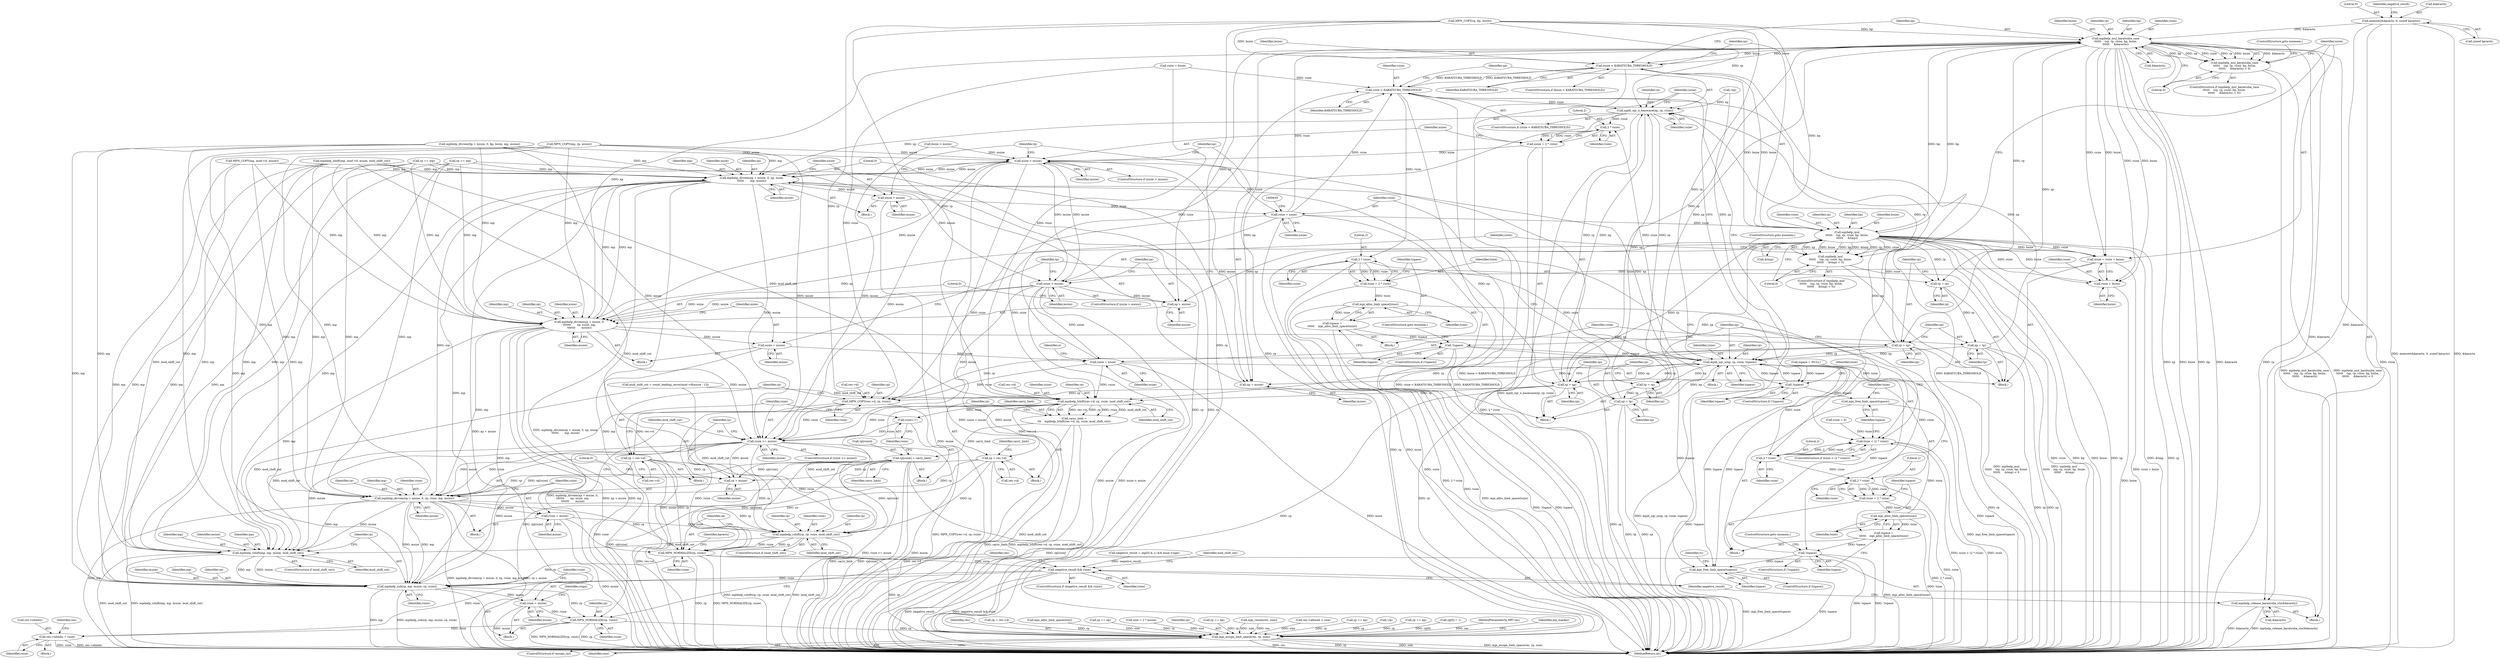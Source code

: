 digraph "0_linux_f5527fffff3f002b0a6b376163613b82f69de073@API" {
"1000491" [label="(Call,memset(&karactx, 0, sizeof karactx))"];
"1000661" [label="(Call,mpihelp_mul_karatsuba_case\n\t\t\t\t\t\t    (xp, rp, rsize, bp, bsize,\n\t\t\t\t\t\t     &karactx))"];
"1000640" [label="(Call,bsize < KARATSUBA_THRESHOLD)"];
"1000544" [label="(Call,rsize < KARATSUBA_THRESHOLD)"];
"1000547" [label="(Call,mpih_sqr_n_basecase(xp, rp, rsize))"];
"1000600" [label="(Call,2 * rsize)"];
"1000598" [label="(Call,xsize = 2 * rsize)"];
"1000604" [label="(Call,xsize > msize)"];
"1000608" [label="(Call,mpihelp_divrem(xp + msize, 0, xp, xsize,\n\t\t\t\t\t\t       mp, msize))"];
"1000617" [label="(Call,xsize = msize)"];
"1000629" [label="(Call,rsize = xsize)"];
"1000647" [label="(Call,mpihelp_mul\n\t\t\t\t\t\t    (xp, rp, rsize, bp, bsize,\n\t\t\t\t\t\t     &tmp))"];
"1000646" [label="(Call,mpihelp_mul\n\t\t\t\t\t\t    (xp, rp, rsize, bp, bsize,\n\t\t\t\t\t\t     &tmp) < 0)"];
"1000671" [label="(Call,xsize = rsize + bsize)"];
"1000677" [label="(Call,xsize > msize)"];
"1000681" [label="(Call,mpihelp_divrem(xp + msize, 0,\n\t\t\t\t\t\t\t       xp, xsize, mp,\n\t\t\t\t\t\t\t       msize))"];
"1000690" [label="(Call,xsize = msize)"];
"1000702" [label="(Call,rsize = xsize)"];
"1000730" [label="(Call,mpihelp_lshift(res->d, rp, rsize, mod_shift_cnt))"];
"1000728" [label="(Call,carry_limb =\n\t\t\t    mpihelp_lshift(res->d, rp, rsize, mod_shift_cnt))"];
"1000745" [label="(Call,rp[rsize] = carry_limb)"];
"1000770" [label="(Call,mpihelp_divrem(rp + msize, 0, rp, rsize, mp, msize))"];
"1000779" [label="(Call,rsize = msize)"];
"1000784" [label="(Call,mpihelp_rshift(rp, rp, rsize, mod_shift_cnt))"];
"1000789" [label="(Call,MPN_NORMALIZE(rp, rsize))"];
"1000796" [label="(Call,negative_result && rsize)"];
"1000807" [label="(Call,mpihelp_sub(rp, mp, msize, rp, rsize))"];
"1000813" [label="(Call,rsize = msize)"];
"1000819" [label="(Call,MPN_NORMALIZE(rp, rsize))"];
"1000822" [label="(Call,res->nlimbs = rsize)"];
"1000839" [label="(Call,mpi_assign_limb_space(res, rp, size))"];
"1000802" [label="(Call,mpihelp_rshift(mp, mp, msize, mod_shift_cnt))"];
"1000771" [label="(Call,rp + msize)"];
"1000737" [label="(Call,rp = res->d)"];
"1000750" [label="(Call,rsize++)"];
"1000766" [label="(Call,rsize >= msize)"];
"1000754" [label="(Call,MPN_COPY(res->d, rp, rsize))"];
"1000760" [label="(Call,rp = res->d)"];
"1000696" [label="(Call,rp = xp)"];
"1000593" [label="(Call,mpih_sqr_n(xp, rp, rsize, tspace))"];
"1000554" [label="(Call,!tspace)"];
"1000578" [label="(Call,mpi_free_limb_space(tspace))"];
"1000609" [label="(Call,xp + msize)"];
"1000620" [label="(Call,tp = rp)"];
"1000626" [label="(Call,xp = tp)"];
"1000623" [label="(Call,rp = xp)"];
"1000861" [label="(Call,mpi_free_limb_space(tspace))"];
"1000682" [label="(Call,xp + msize)"];
"1000673" [label="(Call,rsize + bsize)"];
"1000693" [label="(Call,tp = rp)"];
"1000699" [label="(Call,xp = tp)"];
"1000559" [label="(Call,2 * rsize)"];
"1000557" [label="(Call,tsize = 2 * rsize)"];
"1000564" [label="(Call,mpi_alloc_limb_space(tsize))"];
"1000562" [label="(Call,tspace =\n\t\t\t\t\t\t    mpi_alloc_limb_space(tsize))"];
"1000567" [label="(Call,!tspace)"];
"1000572" [label="(Call,tsize < (2 * rsize))"];
"1000574" [label="(Call,2 * rsize)"];
"1000582" [label="(Call,2 * rsize)"];
"1000580" [label="(Call,tsize = 2 * rsize)"];
"1000587" [label="(Call,mpi_alloc_limb_space(tsize))"];
"1000585" [label="(Call,tspace =\n\t\t\t\t\t\t    mpi_alloc_limb_space(tsize))"];
"1000590" [label="(Call,!tspace)"];
"1000660" [label="(Call,mpihelp_mul_karatsuba_case\n\t\t\t\t\t\t    (xp, rp, rsize, bp, bsize,\n\t\t\t\t\t\t     &karactx) < 0)"];
"1000792" [label="(Call,mpihelp_release_karatsuba_ctx(&karactx))"];
"1000809" [label="(Identifier,mp)"];
"1000494" [label="(Literal,0)"];
"1000568" [label="(Identifier,tspace)"];
"1000672" [label="(Identifier,xsize)"];
"1000586" [label="(Identifier,tspace)"];
"1000769" [label="(Block,)"];
"1000839" [label="(Call,mpi_assign_limb_space(res, rp, size))"];
"1000647" [label="(Call,mpihelp_mul\n\t\t\t\t\t\t    (xp, rp, rsize, bp, bsize,\n\t\t\t\t\t\t     &tmp))"];
"1000743" [label="(Identifier,carry_limb)"];
"1000674" [label="(Identifier,rsize)"];
"1000488" [label="(Call,!xp)"];
"1000792" [label="(Call,mpihelp_release_karatsuba_ctx(&karactx))"];
"1000614" [label="(Identifier,xsize)"];
"1000692" [label="(Identifier,msize)"];
"1000609" [label="(Call,xp + msize)"];
"1000540" [label="(Block,)"];
"1000749" [label="(Identifier,carry_limb)"];
"1000811" [label="(Identifier,rp)"];
"1000686" [label="(Identifier,xp)"];
"1000587" [label="(Call,mpi_alloc_limb_space(tsize))"];
"1000761" [label="(Identifier,rp)"];
"1000575" [label="(Literal,2)"];
"1000797" [label="(Identifier,negative_result)"];
"1000599" [label="(Identifier,xsize)"];
"1000440" [label="(Call,rp == mp)"];
"1000666" [label="(Identifier,bsize)"];
"1000678" [label="(Identifier,xsize)"];
"1000628" [label="(Identifier,tp)"];
"1000687" [label="(Identifier,xsize)"];
"1000694" [label="(Identifier,tp)"];
"1000683" [label="(Identifier,xp)"];
"1000728" [label="(Call,carry_limb =\n\t\t\t    mpihelp_lshift(res->d, rp, rsize, mod_shift_cnt))"];
"1000806" [label="(Identifier,mod_shift_cnt)"];
"1000596" [label="(Identifier,rsize)"];
"1000549" [label="(Identifier,rp)"];
"1000823" [label="(Call,res->nlimbs)"];
"1000374" [label="(Call,mpi_alloc_limb_space(size))"];
"1000556" [label="(Block,)"];
"1000676" [label="(ControlStructure,if (xsize > msize))"];
"1000564" [label="(Call,mpi_alloc_limb_space(tsize))"];
"1000782" [label="(ControlStructure,if (mod_shift_cnt))"];
"1000557" [label="(Call,tsize = 2 * rsize)"];
"1000758" [label="(Identifier,rp)"];
"1000703" [label="(Identifier,rsize)"];
"1000815" [label="(Identifier,msize)"];
"1000702" [label="(Call,rsize = xsize)"];
"1000681" [label="(Call,mpihelp_divrem(xp + msize, 0,\n\t\t\t\t\t\t\t       xp, xsize, mp,\n\t\t\t\t\t\t\t       msize))"];
"1000663" [label="(Identifier,rp)"];
"1000706" [label="(Identifier,e)"];
"1000421" [label="(Call,rp == ep)"];
"1000546" [label="(Identifier,KARATSUBA_THRESHOLD)"];
"1000645" [label="(ControlStructure,if (mpihelp_mul\n\t\t\t\t\t\t    (xp, rp, rsize, bp, bsize,\n\t\t\t\t\t\t     &tmp) < 0))"];
"1000819" [label="(Call,MPN_NORMALIZE(rp, rsize))"];
"1000730" [label="(Call,mpihelp_lshift(res->d, rp, rsize, mod_shift_cnt))"];
"1000608" [label="(Call,mpihelp_divrem(xp + msize, 0, xp, xsize,\n\t\t\t\t\t\t       mp, msize))"];
"1000798" [label="(Identifier,rsize)"];
"1000277" [label="(Call,MPN_COPY(mp, mod->d, msize))"];
"1000800" [label="(ControlStructure,if (mod_shift_cnt))"];
"1000626" [label="(Call,xp = tp)"];
"1000771" [label="(Call,rp + msize)"];
"1000794" [label="(Identifier,karactx)"];
"1000495" [label="(Call,sizeof karactx)"];
"1000689" [label="(Identifier,msize)"];
"1000183" [label="(Call,size = 2 * msize)"];
"1000639" [label="(ControlStructure,if (bsize < KARATSUBA_THRESHOLD))"];
"1000760" [label="(Call,rp = res->d)"];
"1000545" [label="(Identifier,rsize)"];
"1000804" [label="(Identifier,mp)"];
"1000572" [label="(Call,tsize < (2 * rsize))"];
"1000841" [label="(Identifier,rp)"];
"1000624" [label="(Identifier,rp)"];
"1000696" [label="(Call,rp = xp)"];
"1000400" [label="(Call,rp == bp)"];
"1000667" [label="(Call,&karactx)"];
"1000649" [label="(Identifier,rp)"];
"1000799" [label="(Block,)"];
"1000737" [label="(Call,rp = res->d)"];
"1000567" [label="(Call,!tspace)"];
"1000629" [label="(Call,rsize = xsize)"];
"1000814" [label="(Identifier,rsize)"];
"1000817" [label="(Identifier,rsign)"];
"1000700" [label="(Identifier,xp)"];
"1000595" [label="(Identifier,rp)"];
"1000560" [label="(Literal,2)"];
"1000768" [label="(Identifier,msize)"];
"1000801" [label="(Identifier,mod_shift_cnt)"];
"1000592" [label="(ControlStructure,goto enomem;)"];
"1000651" [label="(Identifier,bp)"];
"1000697" [label="(Identifier,rp)"];
"1000735" [label="(Identifier,rsize)"];
"1000774" [label="(Literal,0)"];
"1000611" [label="(Identifier,msize)"];
"1000580" [label="(Call,tsize = 2 * rsize)"];
"1000673" [label="(Call,rsize + bsize)"];
"1000790" [label="(Identifier,rp)"];
"1000491" [label="(Call,memset(&karactx, 0, sizeof karactx))"];
"1000294" [label="(Call,bsize > msize)"];
"1000604" [label="(Call,xsize > msize)"];
"1000269" [label="(Call,mpihelp_lshift(mp, mod->d, msize, mod_shift_cnt))"];
"1000699" [label="(Call,xp = tp)"];
"1000727" [label="(Block,)"];
"1000617" [label="(Call,xsize = msize)"];
"1000497" [label="(Call,negative_result = (ep[0] & 1) && base->sign)"];
"1000759" [label="(Identifier,rsize)"];
"1000573" [label="(Identifier,tsize)"];
"1000750" [label="(Call,rsize++)"];
"1000631" [label="(Identifier,xsize)"];
"1000786" [label="(Identifier,rp)"];
"1000820" [label="(Identifier,rp)"];
"1000387" [label="(Call,mpi_resize(res, size))"];
"1000613" [label="(Identifier,xp)"];
"1000864" [label="(Identifier,rc)"];
"1000691" [label="(Identifier,xsize)"];
"1000671" [label="(Call,xsize = rsize + bsize)"];
"1000659" [label="(ControlStructure,if (mpihelp_mul_karatsuba_case\n\t\t\t\t\t\t    (xp, rp, rsize, bp, bsize,\n\t\t\t\t\t\t     &karactx) < 0))"];
"1000783" [label="(Identifier,mod_shift_cnt)"];
"1000669" [label="(Literal,0)"];
"1000579" [label="(Identifier,tspace)"];
"1000353" [label="(Call,res->alloced < size)"];
"1000755" [label="(Call,res->d)"];
"1000598" [label="(Call,xsize = 2 * rsize)"];
"1000361" [label="(Call,rp == ep)"];
"1000377" [label="(Call,!rp)"];
"1000559" [label="(Call,2 * rsize)"];
"1000638" [label="(Block,)"];
"1000802" [label="(Call,mpihelp_rshift(mp, mp, msize, mod_shift_cnt))"];
"1000591" [label="(Identifier,tspace)"];
"1000660" [label="(Call,mpihelp_mul_karatsuba_case\n\t\t\t\t\t\t    (xp, rp, rsize, bp, bsize,\n\t\t\t\t\t\t     &karactx) < 0)"];
"1000767" [label="(Identifier,rsize)"];
"1000862" [label="(Identifier,tspace)"];
"1000368" [label="(Call,rp == bp)"];
"1000738" [label="(Identifier,rp)"];
"1000218" [label="(Call,rp[0] = 1)"];
"1000616" [label="(Identifier,msize)"];
"1000770" [label="(Call,mpihelp_divrem(rp + msize, 0, rp, rsize, mp, msize))"];
"1000620" [label="(Call,tp = rp)"];
"1000791" [label="(Identifier,rsize)"];
"1000765" [label="(ControlStructure,if (rsize >= msize))"];
"1000661" [label="(Call,mpihelp_mul_karatsuba_case\n\t\t\t\t\t\t    (xp, rp, rsize, bp, bsize,\n\t\t\t\t\t\t     &karactx))"];
"1000618" [label="(Identifier,xsize)"];
"1000607" [label="(Block,)"];
"1000653" [label="(Call,&tmp)"];
"1000824" [label="(Identifier,res)"];
"1000590" [label="(Call,!tspace)"];
"1000460" [label="(Call,MPN_COPY(rp, bp, bsize))"];
"1000577" [label="(Block,)"];
"1000656" [label="(ControlStructure,goto enomem;)"];
"1000775" [label="(Identifier,rp)"];
"1000808" [label="(Identifier,rp)"];
"1000693" [label="(Call,tp = rp)"];
"1000547" [label="(Call,mpih_sqr_n_basecase(xp, rp, rsize))"];
"1000842" [label="(Identifier,size)"];
"1000796" [label="(Call,negative_result && rsize)"];
"1000561" [label="(Identifier,rsize)"];
"1000563" [label="(Identifier,tspace)"];
"1000701" [label="(Identifier,tp)"];
"1000627" [label="(Identifier,xp)"];
"1000785" [label="(Identifier,rp)"];
"1000780" [label="(Identifier,rsize)"];
"1000552" [label="(Block,)"];
"1000582" [label="(Call,2 * rsize)"];
"1000120" [label="(MethodParameterIn,MPI res)"];
"1000682" [label="(Call,xp + msize)"];
"1000555" [label="(Identifier,tspace)"];
"1000777" [label="(Identifier,mp)"];
"1000739" [label="(Call,res->d)"];
"1000594" [label="(Identifier,xp)"];
"1000793" [label="(Call,&karactx)"];
"1000615" [label="(Identifier,mp)"];
"1000813" [label="(Call,rsize = msize)"];
"1000548" [label="(Identifier,xp)"];
"1000565" [label="(Identifier,tsize)"];
"1000456" [label="(Call,MPN_COPY(mp, rp, msize))"];
"1000646" [label="(Call,mpihelp_mul\n\t\t\t\t\t\t    (xp, rp, rsize, bp, bsize,\n\t\t\t\t\t\t     &tmp) < 0)"];
"1000734" [label="(Identifier,rp)"];
"1000679" [label="(Identifier,msize)"];
"1000605" [label="(Identifier,xsize)"];
"1000602" [label="(Identifier,rsize)"];
"1000731" [label="(Call,res->d)"];
"1000776" [label="(Identifier,rsize)"];
"1000844" [label="(Identifier,mp_marker)"];
"1000600" [label="(Call,2 * rsize)"];
"1000558" [label="(Identifier,tsize)"];
"1000578" [label="(Call,mpi_free_limb_space(tspace))"];
"1000744" [label="(Block,)"];
"1000766" [label="(Call,rsize >= msize)"];
"1000840" [label="(Identifier,res)"];
"1000576" [label="(Identifier,rsize)"];
"1000729" [label="(Identifier,carry_limb)"];
"1000619" [label="(Identifier,msize)"];
"1000603" [label="(ControlStructure,if (xsize > msize))"];
"1000316" [label="(Call,mpihelp_divrem(bp + msize, 0, bp, bsize, mp, msize))"];
"1000543" [label="(ControlStructure,if (rsize < KARATSUBA_THRESHOLD))"];
"1000588" [label="(Identifier,tsize)"];
"1000124" [label="(Block,)"];
"1000736" [label="(Identifier,mod_shift_cnt)"];
"1000621" [label="(Identifier,tp)"];
"1000807" [label="(Call,mpihelp_sub(rp, mp, msize, rp, rsize))"];
"1000641" [label="(Identifier,bsize)"];
"1000788" [label="(Identifier,mod_shift_cnt)"];
"1000803" [label="(Identifier,mp)"];
"1000630" [label="(Identifier,rsize)"];
"1000781" [label="(Identifier,msize)"];
"1000821" [label="(Identifier,rsize)"];
"1000670" [label="(ControlStructure,goto enomem;)"];
"1000652" [label="(Identifier,bsize)"];
"1000704" [label="(Identifier,xsize)"];
"1000784" [label="(Call,mpihelp_rshift(rp, rp, rsize, mod_shift_cnt))"];
"1000365" [label="(Call,rp == mp)"];
"1000569" [label="(ControlStructure,goto enomem;)"];
"1000574" [label="(Call,2 * rsize)"];
"1000684" [label="(Identifier,msize)"];
"1000778" [label="(Identifier,msize)"];
"1000498" [label="(Identifier,negative_result)"];
"1000553" [label="(ControlStructure,if (!tspace))"];
"1000544" [label="(Call,rsize < KARATSUBA_THRESHOLD)"];
"1000550" [label="(Identifier,rsize)"];
"1000805" [label="(Identifier,msize)"];
"1000685" [label="(Literal,0)"];
"1000583" [label="(Literal,2)"];
"1000677" [label="(Call,xsize > msize)"];
"1000779" [label="(Call,rsize = msize)"];
"1000492" [label="(Call,&karactx)"];
"1000581" [label="(Identifier,tsize)"];
"1000566" [label="(ControlStructure,if (!tspace))"];
"1000584" [label="(Identifier,rsize)"];
"1000675" [label="(Identifier,bsize)"];
"1000650" [label="(Identifier,rsize)"];
"1000745" [label="(Call,rp[rsize] = carry_limb)"];
"1000640" [label="(Call,bsize < KARATSUBA_THRESHOLD)"];
"1000198" [label="(Call,rp = res->d)"];
"1000789" [label="(Call,MPN_NORMALIZE(rp, rsize))"];
"1000606" [label="(Identifier,msize)"];
"1000859" [label="(ControlStructure,if (tspace))"];
"1000589" [label="(ControlStructure,if (!tspace))"];
"1000554" [label="(Call,!tspace)"];
"1000746" [label="(Call,rp[rsize])"];
"1000773" [label="(Identifier,msize)"];
"1000257" [label="(Call,mod_shift_cnt = count_leading_zeros(mod->d[msize - 1]))"];
"1000665" [label="(Identifier,bp)"];
"1000610" [label="(Identifier,xp)"];
"1000622" [label="(Identifier,rp)"];
"1000810" [label="(Identifier,msize)"];
"1000826" [label="(Identifier,rsize)"];
"1000623" [label="(Call,rp = xp)"];
"1000787" [label="(Identifier,rsize)"];
"1000593" [label="(Call,mpih_sqr_n(xp, rp, rsize, tspace))"];
"1000795" [label="(ControlStructure,if (negative_result && rsize))"];
"1000601" [label="(Literal,2)"];
"1000837" [label="(ControlStructure,if (assign_rp))"];
"1000762" [label="(Call,res->d)"];
"1000470" [label="(Block,)"];
"1000688" [label="(Identifier,mp)"];
"1000822" [label="(Call,res->nlimbs = rsize)"];
"1000751" [label="(Identifier,rsize)"];
"1000662" [label="(Identifier,xp)"];
"1000464" [label="(Call,rsize = bsize)"];
"1000812" [label="(Identifier,rsize)"];
"1000562" [label="(Call,tspace =\n\t\t\t\t\t\t    mpi_alloc_limb_space(tsize))"];
"1000753" [label="(Block,)"];
"1000829" [label="(Identifier,res)"];
"1000642" [label="(Identifier,KARATSUBA_THRESHOLD)"];
"1000772" [label="(Identifier,rp)"];
"1000865" [label="(MethodReturn,int)"];
"1000680" [label="(Block,)"];
"1000698" [label="(Identifier,xp)"];
"1000861" [label="(Call,mpi_free_limb_space(tspace))"];
"1000142" [label="(Call,tspace = NULL)"];
"1000625" [label="(Identifier,xp)"];
"1000571" [label="(ControlStructure,if (tsize < (2 * rsize)))"];
"1000597" [label="(Identifier,tspace)"];
"1000754" [label="(Call,MPN_COPY(res->d, rp, rsize))"];
"1000612" [label="(Literal,0)"];
"1000664" [label="(Identifier,rsize)"];
"1000695" [label="(Identifier,rp)"];
"1000165" [label="(Call,tsize = 0)"];
"1000690" [label="(Call,xsize = msize)"];
"1000585" [label="(Call,tspace =\n\t\t\t\t\t\t    mpi_alloc_limb_space(tsize))"];
"1000648" [label="(Identifier,xp)"];
"1000655" [label="(Literal,0)"];
"1000491" -> "1000470"  [label="AST: "];
"1000491" -> "1000495"  [label="CFG: "];
"1000492" -> "1000491"  [label="AST: "];
"1000494" -> "1000491"  [label="AST: "];
"1000495" -> "1000491"  [label="AST: "];
"1000498" -> "1000491"  [label="CFG: "];
"1000491" -> "1000865"  [label="DDG: memset(&karactx, 0, sizeof karactx)"];
"1000491" -> "1000865"  [label="DDG: &karactx"];
"1000491" -> "1000661"  [label="DDG: &karactx"];
"1000491" -> "1000792"  [label="DDG: &karactx"];
"1000661" -> "1000660"  [label="AST: "];
"1000661" -> "1000667"  [label="CFG: "];
"1000662" -> "1000661"  [label="AST: "];
"1000663" -> "1000661"  [label="AST: "];
"1000664" -> "1000661"  [label="AST: "];
"1000665" -> "1000661"  [label="AST: "];
"1000666" -> "1000661"  [label="AST: "];
"1000667" -> "1000661"  [label="AST: "];
"1000669" -> "1000661"  [label="CFG: "];
"1000661" -> "1000865"  [label="DDG: rp"];
"1000661" -> "1000865"  [label="DDG: rsize"];
"1000661" -> "1000865"  [label="DDG: xp"];
"1000661" -> "1000865"  [label="DDG: bsize"];
"1000661" -> "1000865"  [label="DDG: bp"];
"1000661" -> "1000865"  [label="DDG: &karactx"];
"1000661" -> "1000640"  [label="DDG: bsize"];
"1000661" -> "1000647"  [label="DDG: bp"];
"1000661" -> "1000660"  [label="DDG: &karactx"];
"1000661" -> "1000660"  [label="DDG: bp"];
"1000661" -> "1000660"  [label="DDG: xp"];
"1000661" -> "1000660"  [label="DDG: rsize"];
"1000661" -> "1000660"  [label="DDG: rp"];
"1000661" -> "1000660"  [label="DDG: bsize"];
"1000626" -> "1000661"  [label="DDG: xp"];
"1000623" -> "1000661"  [label="DDG: rp"];
"1000629" -> "1000661"  [label="DDG: rsize"];
"1000647" -> "1000661"  [label="DDG: bp"];
"1000460" -> "1000661"  [label="DDG: bp"];
"1000640" -> "1000661"  [label="DDG: bsize"];
"1000661" -> "1000671"  [label="DDG: rsize"];
"1000661" -> "1000671"  [label="DDG: bsize"];
"1000661" -> "1000673"  [label="DDG: rsize"];
"1000661" -> "1000673"  [label="DDG: bsize"];
"1000661" -> "1000681"  [label="DDG: xp"];
"1000661" -> "1000682"  [label="DDG: xp"];
"1000661" -> "1000693"  [label="DDG: rp"];
"1000661" -> "1000696"  [label="DDG: xp"];
"1000661" -> "1000792"  [label="DDG: &karactx"];
"1000661" -> "1000839"  [label="DDG: rp"];
"1000640" -> "1000639"  [label="AST: "];
"1000640" -> "1000642"  [label="CFG: "];
"1000641" -> "1000640"  [label="AST: "];
"1000642" -> "1000640"  [label="AST: "];
"1000648" -> "1000640"  [label="CFG: "];
"1000662" -> "1000640"  [label="CFG: "];
"1000640" -> "1000865"  [label="DDG: bsize < KARATSUBA_THRESHOLD"];
"1000640" -> "1000865"  [label="DDG: KARATSUBA_THRESHOLD"];
"1000640" -> "1000544"  [label="DDG: KARATSUBA_THRESHOLD"];
"1000647" -> "1000640"  [label="DDG: bsize"];
"1000460" -> "1000640"  [label="DDG: bsize"];
"1000544" -> "1000640"  [label="DDG: KARATSUBA_THRESHOLD"];
"1000640" -> "1000647"  [label="DDG: bsize"];
"1000544" -> "1000543"  [label="AST: "];
"1000544" -> "1000546"  [label="CFG: "];
"1000545" -> "1000544"  [label="AST: "];
"1000546" -> "1000544"  [label="AST: "];
"1000548" -> "1000544"  [label="CFG: "];
"1000555" -> "1000544"  [label="CFG: "];
"1000544" -> "1000865"  [label="DDG: KARATSUBA_THRESHOLD"];
"1000544" -> "1000865"  [label="DDG: rsize < KARATSUBA_THRESHOLD"];
"1000629" -> "1000544"  [label="DDG: rsize"];
"1000464" -> "1000544"  [label="DDG: rsize"];
"1000702" -> "1000544"  [label="DDG: rsize"];
"1000544" -> "1000547"  [label="DDG: rsize"];
"1000544" -> "1000559"  [label="DDG: rsize"];
"1000544" -> "1000574"  [label="DDG: rsize"];
"1000547" -> "1000543"  [label="AST: "];
"1000547" -> "1000550"  [label="CFG: "];
"1000548" -> "1000547"  [label="AST: "];
"1000549" -> "1000547"  [label="AST: "];
"1000550" -> "1000547"  [label="AST: "];
"1000599" -> "1000547"  [label="CFG: "];
"1000547" -> "1000865"  [label="DDG: mpih_sqr_n_basecase(xp, rp, rsize)"];
"1000699" -> "1000547"  [label="DDG: xp"];
"1000488" -> "1000547"  [label="DDG: xp"];
"1000626" -> "1000547"  [label="DDG: xp"];
"1000460" -> "1000547"  [label="DDG: rp"];
"1000696" -> "1000547"  [label="DDG: rp"];
"1000623" -> "1000547"  [label="DDG: rp"];
"1000547" -> "1000600"  [label="DDG: rsize"];
"1000547" -> "1000608"  [label="DDG: xp"];
"1000547" -> "1000609"  [label="DDG: xp"];
"1000547" -> "1000620"  [label="DDG: rp"];
"1000547" -> "1000623"  [label="DDG: xp"];
"1000600" -> "1000598"  [label="AST: "];
"1000600" -> "1000602"  [label="CFG: "];
"1000601" -> "1000600"  [label="AST: "];
"1000602" -> "1000600"  [label="AST: "];
"1000598" -> "1000600"  [label="CFG: "];
"1000600" -> "1000598"  [label="DDG: 2"];
"1000600" -> "1000598"  [label="DDG: rsize"];
"1000593" -> "1000600"  [label="DDG: rsize"];
"1000598" -> "1000540"  [label="AST: "];
"1000599" -> "1000598"  [label="AST: "];
"1000605" -> "1000598"  [label="CFG: "];
"1000598" -> "1000865"  [label="DDG: 2 * rsize"];
"1000598" -> "1000604"  [label="DDG: xsize"];
"1000604" -> "1000603"  [label="AST: "];
"1000604" -> "1000606"  [label="CFG: "];
"1000605" -> "1000604"  [label="AST: "];
"1000606" -> "1000604"  [label="AST: "];
"1000610" -> "1000604"  [label="CFG: "];
"1000621" -> "1000604"  [label="CFG: "];
"1000604" -> "1000865"  [label="DDG: xsize > msize"];
"1000604" -> "1000865"  [label="DDG: msize"];
"1000677" -> "1000604"  [label="DDG: msize"];
"1000608" -> "1000604"  [label="DDG: msize"];
"1000681" -> "1000604"  [label="DDG: msize"];
"1000456" -> "1000604"  [label="DDG: msize"];
"1000294" -> "1000604"  [label="DDG: msize"];
"1000316" -> "1000604"  [label="DDG: msize"];
"1000604" -> "1000608"  [label="DDG: msize"];
"1000604" -> "1000608"  [label="DDG: xsize"];
"1000604" -> "1000609"  [label="DDG: msize"];
"1000604" -> "1000629"  [label="DDG: xsize"];
"1000604" -> "1000677"  [label="DDG: msize"];
"1000604" -> "1000766"  [label="DDG: msize"];
"1000608" -> "1000607"  [label="AST: "];
"1000608" -> "1000616"  [label="CFG: "];
"1000609" -> "1000608"  [label="AST: "];
"1000612" -> "1000608"  [label="AST: "];
"1000613" -> "1000608"  [label="AST: "];
"1000614" -> "1000608"  [label="AST: "];
"1000615" -> "1000608"  [label="AST: "];
"1000616" -> "1000608"  [label="AST: "];
"1000618" -> "1000608"  [label="CFG: "];
"1000608" -> "1000865"  [label="DDG: mpihelp_divrem(xp + msize, 0, xp, xsize,\n\t\t\t\t\t\t       mp, msize)"];
"1000608" -> "1000865"  [label="DDG: mp"];
"1000608" -> "1000865"  [label="DDG: xp + msize"];
"1000593" -> "1000608"  [label="DDG: xp"];
"1000440" -> "1000608"  [label="DDG: mp"];
"1000456" -> "1000608"  [label="DDG: mp"];
"1000681" -> "1000608"  [label="DDG: mp"];
"1000365" -> "1000608"  [label="DDG: mp"];
"1000277" -> "1000608"  [label="DDG: mp"];
"1000316" -> "1000608"  [label="DDG: mp"];
"1000269" -> "1000608"  [label="DDG: mp"];
"1000608" -> "1000617"  [label="DDG: msize"];
"1000608" -> "1000623"  [label="DDG: xp"];
"1000608" -> "1000677"  [label="DDG: msize"];
"1000608" -> "1000681"  [label="DDG: mp"];
"1000608" -> "1000766"  [label="DDG: msize"];
"1000608" -> "1000770"  [label="DDG: mp"];
"1000608" -> "1000802"  [label="DDG: mp"];
"1000608" -> "1000807"  [label="DDG: mp"];
"1000617" -> "1000607"  [label="AST: "];
"1000617" -> "1000619"  [label="CFG: "];
"1000618" -> "1000617"  [label="AST: "];
"1000619" -> "1000617"  [label="AST: "];
"1000621" -> "1000617"  [label="CFG: "];
"1000617" -> "1000865"  [label="DDG: msize"];
"1000617" -> "1000629"  [label="DDG: xsize"];
"1000629" -> "1000540"  [label="AST: "];
"1000629" -> "1000631"  [label="CFG: "];
"1000630" -> "1000629"  [label="AST: "];
"1000631" -> "1000629"  [label="AST: "];
"1000635" -> "1000629"  [label="CFG: "];
"1000629" -> "1000865"  [label="DDG: xsize"];
"1000629" -> "1000647"  [label="DDG: rsize"];
"1000629" -> "1000730"  [label="DDG: rsize"];
"1000629" -> "1000754"  [label="DDG: rsize"];
"1000647" -> "1000646"  [label="AST: "];
"1000647" -> "1000653"  [label="CFG: "];
"1000648" -> "1000647"  [label="AST: "];
"1000649" -> "1000647"  [label="AST: "];
"1000650" -> "1000647"  [label="AST: "];
"1000651" -> "1000647"  [label="AST: "];
"1000652" -> "1000647"  [label="AST: "];
"1000653" -> "1000647"  [label="AST: "];
"1000655" -> "1000647"  [label="CFG: "];
"1000647" -> "1000865"  [label="DDG: rsize"];
"1000647" -> "1000865"  [label="DDG: bp"];
"1000647" -> "1000865"  [label="DDG: bsize"];
"1000647" -> "1000865"  [label="DDG: xp"];
"1000647" -> "1000865"  [label="DDG: &tmp"];
"1000647" -> "1000865"  [label="DDG: rp"];
"1000647" -> "1000646"  [label="DDG: xp"];
"1000647" -> "1000646"  [label="DDG: bsize"];
"1000647" -> "1000646"  [label="DDG: bp"];
"1000647" -> "1000646"  [label="DDG: &tmp"];
"1000647" -> "1000646"  [label="DDG: rp"];
"1000647" -> "1000646"  [label="DDG: rsize"];
"1000626" -> "1000647"  [label="DDG: xp"];
"1000623" -> "1000647"  [label="DDG: rp"];
"1000460" -> "1000647"  [label="DDG: bp"];
"1000647" -> "1000671"  [label="DDG: rsize"];
"1000647" -> "1000671"  [label="DDG: bsize"];
"1000647" -> "1000673"  [label="DDG: rsize"];
"1000647" -> "1000673"  [label="DDG: bsize"];
"1000647" -> "1000681"  [label="DDG: xp"];
"1000647" -> "1000682"  [label="DDG: xp"];
"1000647" -> "1000693"  [label="DDG: rp"];
"1000647" -> "1000696"  [label="DDG: xp"];
"1000647" -> "1000839"  [label="DDG: rp"];
"1000646" -> "1000645"  [label="AST: "];
"1000646" -> "1000655"  [label="CFG: "];
"1000655" -> "1000646"  [label="AST: "];
"1000656" -> "1000646"  [label="CFG: "];
"1000672" -> "1000646"  [label="CFG: "];
"1000646" -> "1000865"  [label="DDG: mpihelp_mul\n\t\t\t\t\t\t    (xp, rp, rsize, bp, bsize,\n\t\t\t\t\t\t     &tmp) < 0"];
"1000646" -> "1000865"  [label="DDG: mpihelp_mul\n\t\t\t\t\t\t    (xp, rp, rsize, bp, bsize,\n\t\t\t\t\t\t     &tmp)"];
"1000671" -> "1000638"  [label="AST: "];
"1000671" -> "1000673"  [label="CFG: "];
"1000672" -> "1000671"  [label="AST: "];
"1000673" -> "1000671"  [label="AST: "];
"1000678" -> "1000671"  [label="CFG: "];
"1000671" -> "1000865"  [label="DDG: rsize + bsize"];
"1000671" -> "1000677"  [label="DDG: xsize"];
"1000677" -> "1000676"  [label="AST: "];
"1000677" -> "1000679"  [label="CFG: "];
"1000678" -> "1000677"  [label="AST: "];
"1000679" -> "1000677"  [label="AST: "];
"1000683" -> "1000677"  [label="CFG: "];
"1000694" -> "1000677"  [label="CFG: "];
"1000677" -> "1000865"  [label="DDG: xsize > msize"];
"1000677" -> "1000865"  [label="DDG: msize"];
"1000677" -> "1000681"  [label="DDG: msize"];
"1000677" -> "1000681"  [label="DDG: xsize"];
"1000677" -> "1000682"  [label="DDG: msize"];
"1000677" -> "1000702"  [label="DDG: xsize"];
"1000677" -> "1000766"  [label="DDG: msize"];
"1000681" -> "1000680"  [label="AST: "];
"1000681" -> "1000689"  [label="CFG: "];
"1000682" -> "1000681"  [label="AST: "];
"1000685" -> "1000681"  [label="AST: "];
"1000686" -> "1000681"  [label="AST: "];
"1000687" -> "1000681"  [label="AST: "];
"1000688" -> "1000681"  [label="AST: "];
"1000689" -> "1000681"  [label="AST: "];
"1000691" -> "1000681"  [label="CFG: "];
"1000681" -> "1000865"  [label="DDG: mpihelp_divrem(xp + msize, 0,\n\t\t\t\t\t\t\t       xp, xsize, mp,\n\t\t\t\t\t\t\t       msize)"];
"1000681" -> "1000865"  [label="DDG: xp + msize"];
"1000681" -> "1000865"  [label="DDG: mp"];
"1000440" -> "1000681"  [label="DDG: mp"];
"1000456" -> "1000681"  [label="DDG: mp"];
"1000365" -> "1000681"  [label="DDG: mp"];
"1000277" -> "1000681"  [label="DDG: mp"];
"1000316" -> "1000681"  [label="DDG: mp"];
"1000269" -> "1000681"  [label="DDG: mp"];
"1000681" -> "1000690"  [label="DDG: msize"];
"1000681" -> "1000696"  [label="DDG: xp"];
"1000681" -> "1000766"  [label="DDG: msize"];
"1000681" -> "1000770"  [label="DDG: mp"];
"1000681" -> "1000802"  [label="DDG: mp"];
"1000681" -> "1000807"  [label="DDG: mp"];
"1000690" -> "1000680"  [label="AST: "];
"1000690" -> "1000692"  [label="CFG: "];
"1000691" -> "1000690"  [label="AST: "];
"1000692" -> "1000690"  [label="AST: "];
"1000694" -> "1000690"  [label="CFG: "];
"1000690" -> "1000865"  [label="DDG: msize"];
"1000690" -> "1000702"  [label="DDG: xsize"];
"1000702" -> "1000638"  [label="AST: "];
"1000702" -> "1000704"  [label="CFG: "];
"1000703" -> "1000702"  [label="AST: "];
"1000704" -> "1000702"  [label="AST: "];
"1000706" -> "1000702"  [label="CFG: "];
"1000702" -> "1000865"  [label="DDG: xsize"];
"1000702" -> "1000730"  [label="DDG: rsize"];
"1000702" -> "1000754"  [label="DDG: rsize"];
"1000730" -> "1000728"  [label="AST: "];
"1000730" -> "1000736"  [label="CFG: "];
"1000731" -> "1000730"  [label="AST: "];
"1000734" -> "1000730"  [label="AST: "];
"1000735" -> "1000730"  [label="AST: "];
"1000736" -> "1000730"  [label="AST: "];
"1000728" -> "1000730"  [label="CFG: "];
"1000730" -> "1000865"  [label="DDG: mod_shift_cnt"];
"1000730" -> "1000728"  [label="DDG: res->d"];
"1000730" -> "1000728"  [label="DDG: rp"];
"1000730" -> "1000728"  [label="DDG: rsize"];
"1000730" -> "1000728"  [label="DDG: mod_shift_cnt"];
"1000460" -> "1000730"  [label="DDG: rp"];
"1000696" -> "1000730"  [label="DDG: rp"];
"1000623" -> "1000730"  [label="DDG: rp"];
"1000464" -> "1000730"  [label="DDG: rsize"];
"1000269" -> "1000730"  [label="DDG: mod_shift_cnt"];
"1000257" -> "1000730"  [label="DDG: mod_shift_cnt"];
"1000730" -> "1000737"  [label="DDG: res->d"];
"1000730" -> "1000750"  [label="DDG: rsize"];
"1000730" -> "1000766"  [label="DDG: rsize"];
"1000730" -> "1000784"  [label="DDG: mod_shift_cnt"];
"1000730" -> "1000802"  [label="DDG: mod_shift_cnt"];
"1000728" -> "1000727"  [label="AST: "];
"1000729" -> "1000728"  [label="AST: "];
"1000738" -> "1000728"  [label="CFG: "];
"1000728" -> "1000865"  [label="DDG: mpihelp_lshift(res->d, rp, rsize, mod_shift_cnt)"];
"1000728" -> "1000865"  [label="DDG: carry_limb"];
"1000728" -> "1000745"  [label="DDG: carry_limb"];
"1000745" -> "1000744"  [label="AST: "];
"1000745" -> "1000749"  [label="CFG: "];
"1000746" -> "1000745"  [label="AST: "];
"1000749" -> "1000745"  [label="AST: "];
"1000751" -> "1000745"  [label="CFG: "];
"1000745" -> "1000865"  [label="DDG: rp[rsize]"];
"1000745" -> "1000865"  [label="DDG: carry_limb"];
"1000745" -> "1000770"  [label="DDG: rp[rsize]"];
"1000745" -> "1000771"  [label="DDG: rp[rsize]"];
"1000745" -> "1000784"  [label="DDG: rp[rsize]"];
"1000745" -> "1000789"  [label="DDG: rp[rsize]"];
"1000745" -> "1000807"  [label="DDG: rp[rsize]"];
"1000745" -> "1000819"  [label="DDG: rp[rsize]"];
"1000745" -> "1000839"  [label="DDG: rp[rsize]"];
"1000770" -> "1000769"  [label="AST: "];
"1000770" -> "1000778"  [label="CFG: "];
"1000771" -> "1000770"  [label="AST: "];
"1000774" -> "1000770"  [label="AST: "];
"1000775" -> "1000770"  [label="AST: "];
"1000776" -> "1000770"  [label="AST: "];
"1000777" -> "1000770"  [label="AST: "];
"1000778" -> "1000770"  [label="AST: "];
"1000780" -> "1000770"  [label="CFG: "];
"1000770" -> "1000865"  [label="DDG: mp"];
"1000770" -> "1000865"  [label="DDG: mpihelp_divrem(rp + msize, 0, rp, rsize, mp, msize)"];
"1000770" -> "1000865"  [label="DDG: rp + msize"];
"1000737" -> "1000770"  [label="DDG: rp"];
"1000760" -> "1000770"  [label="DDG: rp"];
"1000766" -> "1000770"  [label="DDG: msize"];
"1000766" -> "1000770"  [label="DDG: rsize"];
"1000440" -> "1000770"  [label="DDG: mp"];
"1000456" -> "1000770"  [label="DDG: mp"];
"1000365" -> "1000770"  [label="DDG: mp"];
"1000277" -> "1000770"  [label="DDG: mp"];
"1000316" -> "1000770"  [label="DDG: mp"];
"1000269" -> "1000770"  [label="DDG: mp"];
"1000770" -> "1000779"  [label="DDG: msize"];
"1000770" -> "1000784"  [label="DDG: rp"];
"1000770" -> "1000789"  [label="DDG: rp"];
"1000770" -> "1000802"  [label="DDG: mp"];
"1000770" -> "1000802"  [label="DDG: msize"];
"1000770" -> "1000807"  [label="DDG: mp"];
"1000770" -> "1000807"  [label="DDG: msize"];
"1000779" -> "1000769"  [label="AST: "];
"1000779" -> "1000781"  [label="CFG: "];
"1000780" -> "1000779"  [label="AST: "];
"1000781" -> "1000779"  [label="AST: "];
"1000783" -> "1000779"  [label="CFG: "];
"1000779" -> "1000865"  [label="DDG: msize"];
"1000779" -> "1000784"  [label="DDG: rsize"];
"1000779" -> "1000789"  [label="DDG: rsize"];
"1000784" -> "1000782"  [label="AST: "];
"1000784" -> "1000788"  [label="CFG: "];
"1000785" -> "1000784"  [label="AST: "];
"1000786" -> "1000784"  [label="AST: "];
"1000787" -> "1000784"  [label="AST: "];
"1000788" -> "1000784"  [label="AST: "];
"1000790" -> "1000784"  [label="CFG: "];
"1000784" -> "1000865"  [label="DDG: mod_shift_cnt"];
"1000784" -> "1000865"  [label="DDG: mpihelp_rshift(rp, rp, rsize, mod_shift_cnt)"];
"1000737" -> "1000784"  [label="DDG: rp"];
"1000760" -> "1000784"  [label="DDG: rp"];
"1000766" -> "1000784"  [label="DDG: rsize"];
"1000269" -> "1000784"  [label="DDG: mod_shift_cnt"];
"1000257" -> "1000784"  [label="DDG: mod_shift_cnt"];
"1000784" -> "1000789"  [label="DDG: rp"];
"1000784" -> "1000789"  [label="DDG: rsize"];
"1000784" -> "1000802"  [label="DDG: mod_shift_cnt"];
"1000789" -> "1000470"  [label="AST: "];
"1000789" -> "1000791"  [label="CFG: "];
"1000790" -> "1000789"  [label="AST: "];
"1000791" -> "1000789"  [label="AST: "];
"1000794" -> "1000789"  [label="CFG: "];
"1000789" -> "1000865"  [label="DDG: MPN_NORMALIZE(rp, rsize)"];
"1000789" -> "1000865"  [label="DDG: rp"];
"1000737" -> "1000789"  [label="DDG: rp"];
"1000760" -> "1000789"  [label="DDG: rp"];
"1000766" -> "1000789"  [label="DDG: rsize"];
"1000789" -> "1000796"  [label="DDG: rsize"];
"1000789" -> "1000807"  [label="DDG: rp"];
"1000789" -> "1000839"  [label="DDG: rp"];
"1000796" -> "1000795"  [label="AST: "];
"1000796" -> "1000797"  [label="CFG: "];
"1000796" -> "1000798"  [label="CFG: "];
"1000797" -> "1000796"  [label="AST: "];
"1000798" -> "1000796"  [label="AST: "];
"1000801" -> "1000796"  [label="CFG: "];
"1000824" -> "1000796"  [label="CFG: "];
"1000796" -> "1000865"  [label="DDG: negative_result && rsize"];
"1000796" -> "1000865"  [label="DDG: negative_result"];
"1000497" -> "1000796"  [label="DDG: negative_result"];
"1000796" -> "1000807"  [label="DDG: rsize"];
"1000796" -> "1000822"  [label="DDG: rsize"];
"1000807" -> "1000799"  [label="AST: "];
"1000807" -> "1000812"  [label="CFG: "];
"1000808" -> "1000807"  [label="AST: "];
"1000809" -> "1000807"  [label="AST: "];
"1000810" -> "1000807"  [label="AST: "];
"1000811" -> "1000807"  [label="AST: "];
"1000812" -> "1000807"  [label="AST: "];
"1000814" -> "1000807"  [label="CFG: "];
"1000807" -> "1000865"  [label="DDG: mpihelp_sub(rp, mp, msize, rp, rsize)"];
"1000807" -> "1000865"  [label="DDG: mp"];
"1000440" -> "1000807"  [label="DDG: mp"];
"1000456" -> "1000807"  [label="DDG: mp"];
"1000802" -> "1000807"  [label="DDG: mp"];
"1000802" -> "1000807"  [label="DDG: msize"];
"1000365" -> "1000807"  [label="DDG: mp"];
"1000277" -> "1000807"  [label="DDG: mp"];
"1000316" -> "1000807"  [label="DDG: mp"];
"1000269" -> "1000807"  [label="DDG: mp"];
"1000766" -> "1000807"  [label="DDG: msize"];
"1000807" -> "1000813"  [label="DDG: msize"];
"1000807" -> "1000819"  [label="DDG: rp"];
"1000813" -> "1000799"  [label="AST: "];
"1000813" -> "1000815"  [label="CFG: "];
"1000814" -> "1000813"  [label="AST: "];
"1000815" -> "1000813"  [label="AST: "];
"1000817" -> "1000813"  [label="CFG: "];
"1000813" -> "1000865"  [label="DDG: msize"];
"1000813" -> "1000819"  [label="DDG: rsize"];
"1000819" -> "1000799"  [label="AST: "];
"1000819" -> "1000821"  [label="CFG: "];
"1000820" -> "1000819"  [label="AST: "];
"1000821" -> "1000819"  [label="AST: "];
"1000824" -> "1000819"  [label="CFG: "];
"1000819" -> "1000865"  [label="DDG: rp"];
"1000819" -> "1000865"  [label="DDG: MPN_NORMALIZE(rp, rsize)"];
"1000819" -> "1000822"  [label="DDG: rsize"];
"1000819" -> "1000839"  [label="DDG: rp"];
"1000822" -> "1000124"  [label="AST: "];
"1000822" -> "1000826"  [label="CFG: "];
"1000823" -> "1000822"  [label="AST: "];
"1000826" -> "1000822"  [label="AST: "];
"1000829" -> "1000822"  [label="CFG: "];
"1000822" -> "1000865"  [label="DDG: res->nlimbs"];
"1000822" -> "1000865"  [label="DDG: rsize"];
"1000839" -> "1000837"  [label="AST: "];
"1000839" -> "1000842"  [label="CFG: "];
"1000840" -> "1000839"  [label="AST: "];
"1000841" -> "1000839"  [label="AST: "];
"1000842" -> "1000839"  [label="AST: "];
"1000844" -> "1000839"  [label="CFG: "];
"1000839" -> "1000865"  [label="DDG: size"];
"1000839" -> "1000865"  [label="DDG: mpi_assign_limb_space(res, rp, size)"];
"1000839" -> "1000865"  [label="DDG: res"];
"1000839" -> "1000865"  [label="DDG: rp"];
"1000387" -> "1000839"  [label="DDG: res"];
"1000387" -> "1000839"  [label="DDG: size"];
"1000120" -> "1000839"  [label="DDG: res"];
"1000368" -> "1000839"  [label="DDG: rp"];
"1000460" -> "1000839"  [label="DDG: rp"];
"1000696" -> "1000839"  [label="DDG: rp"];
"1000623" -> "1000839"  [label="DDG: rp"];
"1000365" -> "1000839"  [label="DDG: rp"];
"1000361" -> "1000839"  [label="DDG: rp"];
"1000440" -> "1000839"  [label="DDG: rp"];
"1000218" -> "1000839"  [label="DDG: rp[0]"];
"1000400" -> "1000839"  [label="DDG: rp"];
"1000421" -> "1000839"  [label="DDG: rp"];
"1000198" -> "1000839"  [label="DDG: rp"];
"1000377" -> "1000839"  [label="DDG: rp"];
"1000374" -> "1000839"  [label="DDG: size"];
"1000353" -> "1000839"  [label="DDG: size"];
"1000183" -> "1000839"  [label="DDG: size"];
"1000802" -> "1000800"  [label="AST: "];
"1000802" -> "1000806"  [label="CFG: "];
"1000803" -> "1000802"  [label="AST: "];
"1000804" -> "1000802"  [label="AST: "];
"1000805" -> "1000802"  [label="AST: "];
"1000806" -> "1000802"  [label="AST: "];
"1000808" -> "1000802"  [label="CFG: "];
"1000802" -> "1000865"  [label="DDG: mod_shift_cnt"];
"1000802" -> "1000865"  [label="DDG: mpihelp_rshift(mp, mp, msize, mod_shift_cnt)"];
"1000440" -> "1000802"  [label="DDG: mp"];
"1000456" -> "1000802"  [label="DDG: mp"];
"1000365" -> "1000802"  [label="DDG: mp"];
"1000277" -> "1000802"  [label="DDG: mp"];
"1000316" -> "1000802"  [label="DDG: mp"];
"1000269" -> "1000802"  [label="DDG: mp"];
"1000269" -> "1000802"  [label="DDG: mod_shift_cnt"];
"1000766" -> "1000802"  [label="DDG: msize"];
"1000257" -> "1000802"  [label="DDG: mod_shift_cnt"];
"1000771" -> "1000773"  [label="CFG: "];
"1000772" -> "1000771"  [label="AST: "];
"1000773" -> "1000771"  [label="AST: "];
"1000774" -> "1000771"  [label="CFG: "];
"1000737" -> "1000771"  [label="DDG: rp"];
"1000760" -> "1000771"  [label="DDG: rp"];
"1000766" -> "1000771"  [label="DDG: msize"];
"1000737" -> "1000727"  [label="AST: "];
"1000737" -> "1000739"  [label="CFG: "];
"1000738" -> "1000737"  [label="AST: "];
"1000739" -> "1000737"  [label="AST: "];
"1000743" -> "1000737"  [label="CFG: "];
"1000737" -> "1000865"  [label="DDG: res->d"];
"1000750" -> "1000744"  [label="AST: "];
"1000750" -> "1000751"  [label="CFG: "];
"1000751" -> "1000750"  [label="AST: "];
"1000767" -> "1000750"  [label="CFG: "];
"1000750" -> "1000766"  [label="DDG: rsize"];
"1000766" -> "1000765"  [label="AST: "];
"1000766" -> "1000768"  [label="CFG: "];
"1000767" -> "1000766"  [label="AST: "];
"1000768" -> "1000766"  [label="AST: "];
"1000772" -> "1000766"  [label="CFG: "];
"1000783" -> "1000766"  [label="CFG: "];
"1000766" -> "1000865"  [label="DDG: rsize >= msize"];
"1000766" -> "1000865"  [label="DDG: msize"];
"1000754" -> "1000766"  [label="DDG: rsize"];
"1000456" -> "1000766"  [label="DDG: msize"];
"1000294" -> "1000766"  [label="DDG: msize"];
"1000316" -> "1000766"  [label="DDG: msize"];
"1000754" -> "1000753"  [label="AST: "];
"1000754" -> "1000759"  [label="CFG: "];
"1000755" -> "1000754"  [label="AST: "];
"1000758" -> "1000754"  [label="AST: "];
"1000759" -> "1000754"  [label="AST: "];
"1000761" -> "1000754"  [label="CFG: "];
"1000754" -> "1000865"  [label="DDG: MPN_COPY(res->d, rp, rsize)"];
"1000460" -> "1000754"  [label="DDG: rp"];
"1000696" -> "1000754"  [label="DDG: rp"];
"1000623" -> "1000754"  [label="DDG: rp"];
"1000464" -> "1000754"  [label="DDG: rsize"];
"1000754" -> "1000760"  [label="DDG: res->d"];
"1000760" -> "1000753"  [label="AST: "];
"1000760" -> "1000762"  [label="CFG: "];
"1000761" -> "1000760"  [label="AST: "];
"1000762" -> "1000760"  [label="AST: "];
"1000767" -> "1000760"  [label="CFG: "];
"1000760" -> "1000865"  [label="DDG: res->d"];
"1000696" -> "1000638"  [label="AST: "];
"1000696" -> "1000698"  [label="CFG: "];
"1000697" -> "1000696"  [label="AST: "];
"1000698" -> "1000696"  [label="AST: "];
"1000700" -> "1000696"  [label="CFG: "];
"1000696" -> "1000865"  [label="DDG: rp"];
"1000696" -> "1000593"  [label="DDG: rp"];
"1000593" -> "1000552"  [label="AST: "];
"1000593" -> "1000597"  [label="CFG: "];
"1000594" -> "1000593"  [label="AST: "];
"1000595" -> "1000593"  [label="AST: "];
"1000596" -> "1000593"  [label="AST: "];
"1000597" -> "1000593"  [label="AST: "];
"1000599" -> "1000593"  [label="CFG: "];
"1000593" -> "1000865"  [label="DDG: tspace"];
"1000593" -> "1000865"  [label="DDG: mpih_sqr_n(xp, rp, rsize, tspace)"];
"1000593" -> "1000554"  [label="DDG: tspace"];
"1000699" -> "1000593"  [label="DDG: xp"];
"1000488" -> "1000593"  [label="DDG: xp"];
"1000626" -> "1000593"  [label="DDG: xp"];
"1000460" -> "1000593"  [label="DDG: rp"];
"1000623" -> "1000593"  [label="DDG: rp"];
"1000582" -> "1000593"  [label="DDG: rsize"];
"1000574" -> "1000593"  [label="DDG: rsize"];
"1000559" -> "1000593"  [label="DDG: rsize"];
"1000567" -> "1000593"  [label="DDG: tspace"];
"1000554" -> "1000593"  [label="DDG: tspace"];
"1000590" -> "1000593"  [label="DDG: tspace"];
"1000593" -> "1000609"  [label="DDG: xp"];
"1000593" -> "1000620"  [label="DDG: rp"];
"1000593" -> "1000623"  [label="DDG: xp"];
"1000593" -> "1000861"  [label="DDG: tspace"];
"1000554" -> "1000553"  [label="AST: "];
"1000554" -> "1000555"  [label="CFG: "];
"1000555" -> "1000554"  [label="AST: "];
"1000558" -> "1000554"  [label="CFG: "];
"1000573" -> "1000554"  [label="CFG: "];
"1000554" -> "1000865"  [label="DDG: !tspace"];
"1000142" -> "1000554"  [label="DDG: tspace"];
"1000554" -> "1000578"  [label="DDG: tspace"];
"1000578" -> "1000577"  [label="AST: "];
"1000578" -> "1000579"  [label="CFG: "];
"1000579" -> "1000578"  [label="AST: "];
"1000581" -> "1000578"  [label="CFG: "];
"1000578" -> "1000865"  [label="DDG: mpi_free_limb_space(tspace)"];
"1000609" -> "1000611"  [label="CFG: "];
"1000610" -> "1000609"  [label="AST: "];
"1000611" -> "1000609"  [label="AST: "];
"1000612" -> "1000609"  [label="CFG: "];
"1000620" -> "1000540"  [label="AST: "];
"1000620" -> "1000622"  [label="CFG: "];
"1000621" -> "1000620"  [label="AST: "];
"1000622" -> "1000620"  [label="AST: "];
"1000624" -> "1000620"  [label="CFG: "];
"1000620" -> "1000626"  [label="DDG: tp"];
"1000626" -> "1000540"  [label="AST: "];
"1000626" -> "1000628"  [label="CFG: "];
"1000627" -> "1000626"  [label="AST: "];
"1000628" -> "1000626"  [label="AST: "];
"1000630" -> "1000626"  [label="CFG: "];
"1000626" -> "1000865"  [label="DDG: xp"];
"1000626" -> "1000865"  [label="DDG: tp"];
"1000623" -> "1000540"  [label="AST: "];
"1000623" -> "1000625"  [label="CFG: "];
"1000624" -> "1000623"  [label="AST: "];
"1000625" -> "1000623"  [label="AST: "];
"1000627" -> "1000623"  [label="CFG: "];
"1000623" -> "1000865"  [label="DDG: rp"];
"1000861" -> "1000859"  [label="AST: "];
"1000861" -> "1000862"  [label="CFG: "];
"1000862" -> "1000861"  [label="AST: "];
"1000864" -> "1000861"  [label="CFG: "];
"1000861" -> "1000865"  [label="DDG: tspace"];
"1000861" -> "1000865"  [label="DDG: mpi_free_limb_space(tspace)"];
"1000567" -> "1000861"  [label="DDG: tspace"];
"1000590" -> "1000861"  [label="DDG: tspace"];
"1000142" -> "1000861"  [label="DDG: tspace"];
"1000682" -> "1000684"  [label="CFG: "];
"1000683" -> "1000682"  [label="AST: "];
"1000684" -> "1000682"  [label="AST: "];
"1000685" -> "1000682"  [label="CFG: "];
"1000673" -> "1000675"  [label="CFG: "];
"1000674" -> "1000673"  [label="AST: "];
"1000675" -> "1000673"  [label="AST: "];
"1000673" -> "1000865"  [label="DDG: bsize"];
"1000693" -> "1000638"  [label="AST: "];
"1000693" -> "1000695"  [label="CFG: "];
"1000694" -> "1000693"  [label="AST: "];
"1000695" -> "1000693"  [label="AST: "];
"1000697" -> "1000693"  [label="CFG: "];
"1000693" -> "1000699"  [label="DDG: tp"];
"1000699" -> "1000638"  [label="AST: "];
"1000699" -> "1000701"  [label="CFG: "];
"1000700" -> "1000699"  [label="AST: "];
"1000701" -> "1000699"  [label="AST: "];
"1000703" -> "1000699"  [label="CFG: "];
"1000699" -> "1000865"  [label="DDG: xp"];
"1000699" -> "1000865"  [label="DDG: tp"];
"1000559" -> "1000557"  [label="AST: "];
"1000559" -> "1000561"  [label="CFG: "];
"1000560" -> "1000559"  [label="AST: "];
"1000561" -> "1000559"  [label="AST: "];
"1000557" -> "1000559"  [label="CFG: "];
"1000559" -> "1000865"  [label="DDG: rsize"];
"1000559" -> "1000557"  [label="DDG: 2"];
"1000559" -> "1000557"  [label="DDG: rsize"];
"1000557" -> "1000556"  [label="AST: "];
"1000558" -> "1000557"  [label="AST: "];
"1000563" -> "1000557"  [label="CFG: "];
"1000557" -> "1000865"  [label="DDG: 2 * rsize"];
"1000557" -> "1000564"  [label="DDG: tsize"];
"1000564" -> "1000562"  [label="AST: "];
"1000564" -> "1000565"  [label="CFG: "];
"1000565" -> "1000564"  [label="AST: "];
"1000562" -> "1000564"  [label="CFG: "];
"1000564" -> "1000865"  [label="DDG: tsize"];
"1000564" -> "1000562"  [label="DDG: tsize"];
"1000564" -> "1000572"  [label="DDG: tsize"];
"1000562" -> "1000556"  [label="AST: "];
"1000563" -> "1000562"  [label="AST: "];
"1000568" -> "1000562"  [label="CFG: "];
"1000562" -> "1000865"  [label="DDG: mpi_alloc_limb_space(tsize)"];
"1000562" -> "1000567"  [label="DDG: tspace"];
"1000567" -> "1000566"  [label="AST: "];
"1000567" -> "1000568"  [label="CFG: "];
"1000568" -> "1000567"  [label="AST: "];
"1000569" -> "1000567"  [label="CFG: "];
"1000594" -> "1000567"  [label="CFG: "];
"1000567" -> "1000865"  [label="DDG: tspace"];
"1000567" -> "1000865"  [label="DDG: !tspace"];
"1000572" -> "1000571"  [label="AST: "];
"1000572" -> "1000574"  [label="CFG: "];
"1000573" -> "1000572"  [label="AST: "];
"1000574" -> "1000572"  [label="AST: "];
"1000579" -> "1000572"  [label="CFG: "];
"1000594" -> "1000572"  [label="CFG: "];
"1000572" -> "1000865"  [label="DDG: tsize < (2 * rsize)"];
"1000572" -> "1000865"  [label="DDG: tsize"];
"1000587" -> "1000572"  [label="DDG: tsize"];
"1000165" -> "1000572"  [label="DDG: tsize"];
"1000574" -> "1000572"  [label="DDG: 2"];
"1000574" -> "1000572"  [label="DDG: rsize"];
"1000574" -> "1000576"  [label="CFG: "];
"1000575" -> "1000574"  [label="AST: "];
"1000576" -> "1000574"  [label="AST: "];
"1000574" -> "1000582"  [label="DDG: rsize"];
"1000582" -> "1000580"  [label="AST: "];
"1000582" -> "1000584"  [label="CFG: "];
"1000583" -> "1000582"  [label="AST: "];
"1000584" -> "1000582"  [label="AST: "];
"1000580" -> "1000582"  [label="CFG: "];
"1000582" -> "1000865"  [label="DDG: rsize"];
"1000582" -> "1000580"  [label="DDG: 2"];
"1000582" -> "1000580"  [label="DDG: rsize"];
"1000580" -> "1000577"  [label="AST: "];
"1000581" -> "1000580"  [label="AST: "];
"1000586" -> "1000580"  [label="CFG: "];
"1000580" -> "1000865"  [label="DDG: 2 * rsize"];
"1000580" -> "1000587"  [label="DDG: tsize"];
"1000587" -> "1000585"  [label="AST: "];
"1000587" -> "1000588"  [label="CFG: "];
"1000588" -> "1000587"  [label="AST: "];
"1000585" -> "1000587"  [label="CFG: "];
"1000587" -> "1000865"  [label="DDG: tsize"];
"1000587" -> "1000585"  [label="DDG: tsize"];
"1000585" -> "1000577"  [label="AST: "];
"1000586" -> "1000585"  [label="AST: "];
"1000591" -> "1000585"  [label="CFG: "];
"1000585" -> "1000865"  [label="DDG: mpi_alloc_limb_space(tsize)"];
"1000585" -> "1000590"  [label="DDG: tspace"];
"1000590" -> "1000589"  [label="AST: "];
"1000590" -> "1000591"  [label="CFG: "];
"1000591" -> "1000590"  [label="AST: "];
"1000592" -> "1000590"  [label="CFG: "];
"1000594" -> "1000590"  [label="CFG: "];
"1000590" -> "1000865"  [label="DDG: !tspace"];
"1000590" -> "1000865"  [label="DDG: tspace"];
"1000660" -> "1000659"  [label="AST: "];
"1000660" -> "1000669"  [label="CFG: "];
"1000669" -> "1000660"  [label="AST: "];
"1000670" -> "1000660"  [label="CFG: "];
"1000672" -> "1000660"  [label="CFG: "];
"1000660" -> "1000865"  [label="DDG: mpihelp_mul_karatsuba_case\n\t\t\t\t\t\t    (xp, rp, rsize, bp, bsize,\n\t\t\t\t\t\t     &karactx) < 0"];
"1000660" -> "1000865"  [label="DDG: mpihelp_mul_karatsuba_case\n\t\t\t\t\t\t    (xp, rp, rsize, bp, bsize,\n\t\t\t\t\t\t     &karactx)"];
"1000792" -> "1000470"  [label="AST: "];
"1000792" -> "1000793"  [label="CFG: "];
"1000793" -> "1000792"  [label="AST: "];
"1000797" -> "1000792"  [label="CFG: "];
"1000792" -> "1000865"  [label="DDG: mpihelp_release_karatsuba_ctx(&karactx)"];
"1000792" -> "1000865"  [label="DDG: &karactx"];
}
